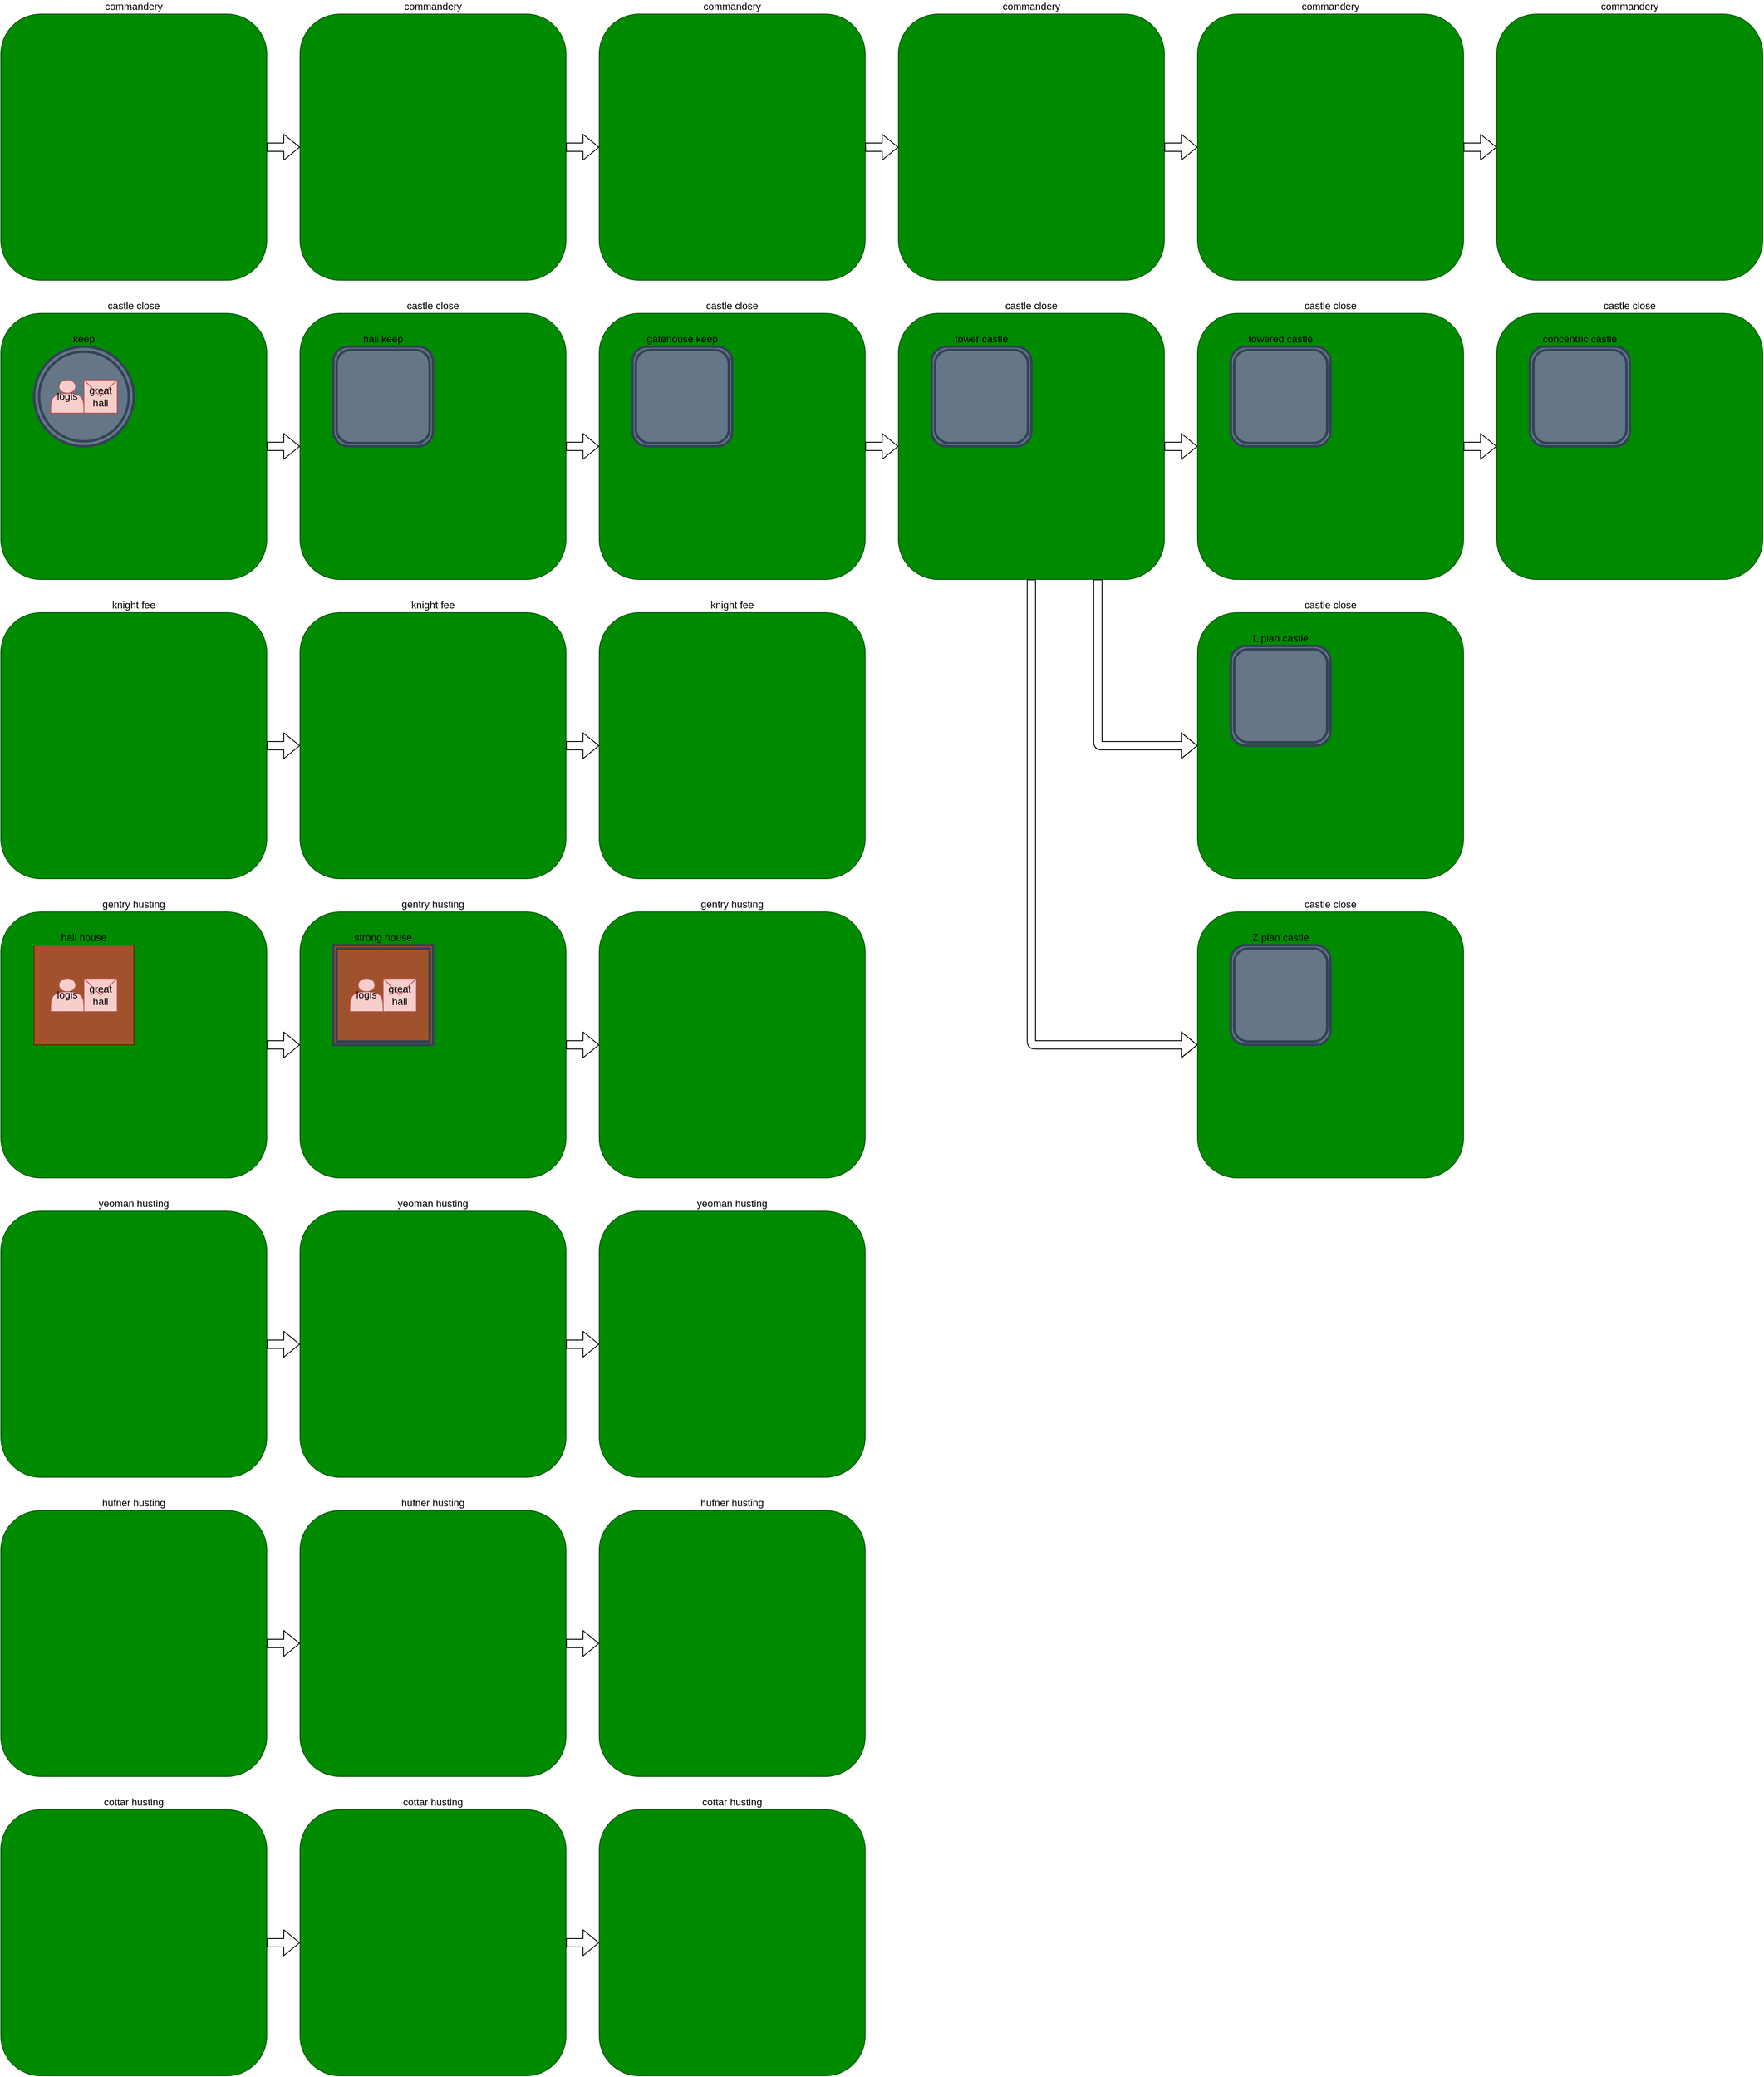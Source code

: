 <mxfile version="13.9.9" type="device"><diagram id="iEs-t6_2JqMRyRlzOpIM" name="Pagina-1"><mxGraphModel dx="2434" dy="1411" grid="1" gridSize="10" guides="1" tooltips="1" connect="1" arrows="1" fold="1" page="1" pageScale="1" pageWidth="827" pageHeight="1169" math="0" shadow="0"><root><mxCell id="0"/><mxCell id="1" parent="0"/><mxCell id="UBVp5U2QCfXxBztBTk3d-1" value="commandery" style="rounded=1;whiteSpace=wrap;html=1;labelPosition=center;verticalLabelPosition=top;align=center;verticalAlign=bottom;fillColor=#008a00;strokeColor=#005700;labelBackgroundColor=none;" vertex="1" parent="1"><mxGeometry x="40" y="40" width="320" height="320" as="geometry"/></mxCell><mxCell id="UBVp5U2QCfXxBztBTk3d-2" value="castle close" style="rounded=1;whiteSpace=wrap;html=1;labelPosition=center;verticalLabelPosition=top;align=center;verticalAlign=bottom;fillColor=#008a00;strokeColor=#005700;" vertex="1" parent="1"><mxGeometry x="40" y="400" width="320" height="320" as="geometry"/></mxCell><mxCell id="UBVp5U2QCfXxBztBTk3d-3" value="knight fee" style="rounded=1;whiteSpace=wrap;html=1;labelPosition=center;verticalLabelPosition=top;align=center;verticalAlign=bottom;fillColor=#008a00;strokeColor=#005700;" vertex="1" parent="1"><mxGeometry x="40" y="760" width="320" height="320" as="geometry"/></mxCell><mxCell id="UBVp5U2QCfXxBztBTk3d-4" value="gentry husting" style="rounded=1;whiteSpace=wrap;html=1;labelPosition=center;verticalLabelPosition=top;align=center;verticalAlign=bottom;fillColor=#008a00;strokeColor=#005700;" vertex="1" parent="1"><mxGeometry x="40" y="1120" width="320" height="320" as="geometry"/></mxCell><mxCell id="UBVp5U2QCfXxBztBTk3d-5" value="yeoman husting" style="rounded=1;whiteSpace=wrap;html=1;labelPosition=center;verticalLabelPosition=top;align=center;verticalAlign=bottom;fillColor=#008a00;strokeColor=#005700;" vertex="1" parent="1"><mxGeometry x="40" y="1480" width="320" height="320" as="geometry"/></mxCell><mxCell id="UBVp5U2QCfXxBztBTk3d-6" value="hufner husting" style="rounded=1;whiteSpace=wrap;html=1;labelPosition=center;verticalLabelPosition=top;align=center;verticalAlign=bottom;fillColor=#008a00;strokeColor=#005700;" vertex="1" parent="1"><mxGeometry x="40" y="1840" width="320" height="320" as="geometry"/></mxCell><mxCell id="UBVp5U2QCfXxBztBTk3d-7" value="cottar husting" style="rounded=1;whiteSpace=wrap;html=1;labelPosition=center;verticalLabelPosition=top;align=center;verticalAlign=bottom;fillColor=#008a00;strokeColor=#005700;" vertex="1" parent="1"><mxGeometry x="40" y="2200" width="320" height="320" as="geometry"/></mxCell><mxCell id="UBVp5U2QCfXxBztBTk3d-8" value="hall house" style="rounded=0;whiteSpace=wrap;html=1;fillColor=#a0522d;strokeColor=#6D1F00;labelPosition=center;verticalLabelPosition=top;align=center;verticalAlign=bottom;" vertex="1" parent="1"><mxGeometry x="80" y="1160" width="120" height="120" as="geometry"/></mxCell><mxCell id="UBVp5U2QCfXxBztBTk3d-9" value="logis" style="shape=actor;whiteSpace=wrap;html=1;fillColor=#f8cecc;strokeColor=#b85450;" vertex="1" parent="1"><mxGeometry x="100" y="1200" width="40" height="40" as="geometry"/></mxCell><mxCell id="UBVp5U2QCfXxBztBTk3d-10" value="great&lt;br&gt;hall" style="shape=message;html=1;whiteSpace=wrap;html=1;outlineConnect=0;fillColor=#f8cecc;strokeColor=#b85450;" vertex="1" parent="1"><mxGeometry x="140" y="1200" width="40" height="40" as="geometry"/></mxCell><mxCell id="UBVp5U2QCfXxBztBTk3d-11" value="gentry husting" style="rounded=1;whiteSpace=wrap;html=1;labelPosition=center;verticalLabelPosition=top;align=center;verticalAlign=bottom;fillColor=#008a00;strokeColor=#005700;" vertex="1" parent="1"><mxGeometry x="400" y="1120" width="320" height="320" as="geometry"/></mxCell><mxCell id="UBVp5U2QCfXxBztBTk3d-12" value="" style="shape=flexArrow;endArrow=classic;html=1;fontColor=#000000;entryX=0;entryY=0.5;entryDx=0;entryDy=0;exitX=1;exitY=0.5;exitDx=0;exitDy=0;" edge="1" parent="1" source="UBVp5U2QCfXxBztBTk3d-4" target="UBVp5U2QCfXxBztBTk3d-11"><mxGeometry width="50" height="50" relative="1" as="geometry"><mxPoint x="380" y="1310" as="sourcePoint"/><mxPoint x="330" y="1220" as="targetPoint"/></mxGeometry></mxCell><mxCell id="UBVp5U2QCfXxBztBTk3d-13" value="yeoman husting" style="rounded=1;whiteSpace=wrap;html=1;labelPosition=center;verticalLabelPosition=top;align=center;verticalAlign=bottom;fillColor=#008a00;strokeColor=#005700;" vertex="1" parent="1"><mxGeometry x="400" y="1480" width="320" height="320" as="geometry"/></mxCell><mxCell id="UBVp5U2QCfXxBztBTk3d-14" value="hufner husting" style="rounded=1;whiteSpace=wrap;html=1;labelPosition=center;verticalLabelPosition=top;align=center;verticalAlign=bottom;fillColor=#008a00;strokeColor=#005700;" vertex="1" parent="1"><mxGeometry x="400" y="1840" width="320" height="320" as="geometry"/></mxCell><mxCell id="UBVp5U2QCfXxBztBTk3d-15" value="cottar husting" style="rounded=1;whiteSpace=wrap;html=1;labelPosition=center;verticalLabelPosition=top;align=center;verticalAlign=bottom;fillColor=#008a00;strokeColor=#005700;" vertex="1" parent="1"><mxGeometry x="400" y="2200" width="320" height="320" as="geometry"/></mxCell><mxCell id="UBVp5U2QCfXxBztBTk3d-16" value="knight fee" style="rounded=1;whiteSpace=wrap;html=1;labelPosition=center;verticalLabelPosition=top;align=center;verticalAlign=bottom;fillColor=#008a00;strokeColor=#005700;" vertex="1" parent="1"><mxGeometry x="400" y="760" width="320" height="320" as="geometry"/></mxCell><mxCell id="UBVp5U2QCfXxBztBTk3d-17" value="castle close" style="rounded=1;whiteSpace=wrap;html=1;labelPosition=center;verticalLabelPosition=top;align=center;verticalAlign=bottom;fillColor=#008a00;strokeColor=#005700;" vertex="1" parent="1"><mxGeometry x="400" y="400" width="320" height="320" as="geometry"/></mxCell><mxCell id="UBVp5U2QCfXxBztBTk3d-18" value="commandery" style="rounded=1;whiteSpace=wrap;html=1;labelPosition=center;verticalLabelPosition=top;align=center;verticalAlign=bottom;fillColor=#008a00;strokeColor=#005700;labelBackgroundColor=none;" vertex="1" parent="1"><mxGeometry x="400" y="40" width="320" height="320" as="geometry"/></mxCell><mxCell id="UBVp5U2QCfXxBztBTk3d-19" value="" style="shape=flexArrow;endArrow=classic;html=1;fontColor=#000000;entryX=0;entryY=0.5;entryDx=0;entryDy=0;exitX=1;exitY=0.5;exitDx=0;exitDy=0;" edge="1" parent="1" source="UBVp5U2QCfXxBztBTk3d-5" target="UBVp5U2QCfXxBztBTk3d-13"><mxGeometry width="50" height="50" relative="1" as="geometry"><mxPoint x="280" y="1680" as="sourcePoint"/><mxPoint x="330" y="1630" as="targetPoint"/></mxGeometry></mxCell><mxCell id="UBVp5U2QCfXxBztBTk3d-20" value="" style="shape=flexArrow;endArrow=classic;html=1;fontColor=#000000;entryX=0;entryY=0.5;entryDx=0;entryDy=0;exitX=1;exitY=0.5;exitDx=0;exitDy=0;" edge="1" parent="1" source="UBVp5U2QCfXxBztBTk3d-6" target="UBVp5U2QCfXxBztBTk3d-14"><mxGeometry width="50" height="50" relative="1" as="geometry"><mxPoint x="280" y="2080" as="sourcePoint"/><mxPoint x="330" y="2030" as="targetPoint"/></mxGeometry></mxCell><mxCell id="UBVp5U2QCfXxBztBTk3d-21" value="" style="shape=flexArrow;endArrow=classic;html=1;fontColor=#000000;entryX=0;entryY=0.5;entryDx=0;entryDy=0;exitX=1;exitY=0.5;exitDx=0;exitDy=0;" edge="1" parent="1" source="UBVp5U2QCfXxBztBTk3d-7" target="UBVp5U2QCfXxBztBTk3d-15"><mxGeometry width="50" height="50" relative="1" as="geometry"><mxPoint x="280" y="2280" as="sourcePoint"/><mxPoint x="330" y="2230" as="targetPoint"/></mxGeometry></mxCell><mxCell id="UBVp5U2QCfXxBztBTk3d-22" value="" style="shape=flexArrow;endArrow=classic;html=1;fontColor=#000000;entryX=0;entryY=0.5;entryDx=0;entryDy=0;exitX=1;exitY=0.5;exitDx=0;exitDy=0;" edge="1" parent="1" source="UBVp5U2QCfXxBztBTk3d-3" target="UBVp5U2QCfXxBztBTk3d-16"><mxGeometry width="50" height="50" relative="1" as="geometry"><mxPoint x="280" y="880" as="sourcePoint"/><mxPoint x="330" y="830" as="targetPoint"/></mxGeometry></mxCell><mxCell id="UBVp5U2QCfXxBztBTk3d-23" value="" style="shape=flexArrow;endArrow=classic;html=1;fontColor=#000000;entryX=0;entryY=0.5;entryDx=0;entryDy=0;exitX=1;exitY=0.5;exitDx=0;exitDy=0;" edge="1" parent="1" source="UBVp5U2QCfXxBztBTk3d-2" target="UBVp5U2QCfXxBztBTk3d-17"><mxGeometry width="50" height="50" relative="1" as="geometry"><mxPoint x="280" y="480" as="sourcePoint"/><mxPoint x="330" y="430" as="targetPoint"/></mxGeometry></mxCell><mxCell id="UBVp5U2QCfXxBztBTk3d-24" value="" style="shape=flexArrow;endArrow=classic;html=1;fontColor=#000000;entryX=0;entryY=0.5;entryDx=0;entryDy=0;exitX=1;exitY=0.5;exitDx=0;exitDy=0;" edge="1" parent="1" source="UBVp5U2QCfXxBztBTk3d-1" target="UBVp5U2QCfXxBztBTk3d-18"><mxGeometry width="50" height="50" relative="1" as="geometry"><mxPoint x="280" y="180" as="sourcePoint"/><mxPoint x="330" y="130" as="targetPoint"/></mxGeometry></mxCell><mxCell id="UBVp5U2QCfXxBztBTk3d-28" value="strong house" style="shape=ext;double=1;rounded=0;whiteSpace=wrap;html=1;labelBackgroundColor=none;strokeColor=#314354;strokeWidth=3;fillColor=#A0522D;labelPosition=center;verticalLabelPosition=top;align=center;verticalAlign=bottom;" vertex="1" parent="1"><mxGeometry x="440" y="1160" width="120" height="120" as="geometry"/></mxCell><mxCell id="UBVp5U2QCfXxBztBTk3d-29" value="logis" style="shape=actor;whiteSpace=wrap;html=1;fillColor=#f8cecc;strokeColor=#b85450;" vertex="1" parent="1"><mxGeometry x="460" y="1200" width="40" height="40" as="geometry"/></mxCell><mxCell id="UBVp5U2QCfXxBztBTk3d-30" value="great&lt;br&gt;hall" style="shape=message;html=1;whiteSpace=wrap;html=1;outlineConnect=0;fillColor=#f8cecc;strokeColor=#b85450;" vertex="1" parent="1"><mxGeometry x="500" y="1200" width="40" height="40" as="geometry"/></mxCell><mxCell id="UBVp5U2QCfXxBztBTk3d-31" value="keep" style="ellipse;shape=doubleEllipse;whiteSpace=wrap;html=1;labelBackgroundColor=none;strokeWidth=3;fillColor=#647687;strokeColor=#314354;labelPosition=center;verticalLabelPosition=top;align=center;verticalAlign=bottom;" vertex="1" parent="1"><mxGeometry x="80" y="440" width="120" height="120" as="geometry"/></mxCell><mxCell id="UBVp5U2QCfXxBztBTk3d-32" value="logis" style="shape=actor;whiteSpace=wrap;html=1;fillColor=#f8cecc;strokeColor=#b85450;" vertex="1" parent="1"><mxGeometry x="100" y="480" width="40" height="40" as="geometry"/></mxCell><mxCell id="UBVp5U2QCfXxBztBTk3d-33" value="great&lt;br&gt;hall" style="shape=message;html=1;whiteSpace=wrap;html=1;outlineConnect=0;fillColor=#f8cecc;strokeColor=#b85450;" vertex="1" parent="1"><mxGeometry x="140" y="480" width="40" height="40" as="geometry"/></mxCell><mxCell id="UBVp5U2QCfXxBztBTk3d-34" value="hall keep" style="shape=ext;double=1;rounded=1;whiteSpace=wrap;html=1;labelBackgroundColor=none;strokeColor=#314354;strokeWidth=3;fillColor=#647687;labelPosition=center;verticalLabelPosition=top;align=center;verticalAlign=bottom;" vertex="1" parent="1"><mxGeometry x="440" y="440" width="120" height="120" as="geometry"/></mxCell><mxCell id="UBVp5U2QCfXxBztBTk3d-35" value="castle close" style="rounded=1;whiteSpace=wrap;html=1;labelPosition=center;verticalLabelPosition=top;align=center;verticalAlign=bottom;fillColor=#008a00;strokeColor=#005700;" vertex="1" parent="1"><mxGeometry x="760" y="400" width="320" height="320" as="geometry"/></mxCell><mxCell id="UBVp5U2QCfXxBztBTk3d-36" value="" style="shape=flexArrow;endArrow=classic;html=1;fontColor=#000000;entryX=0;entryY=0.5;entryDx=0;entryDy=0;exitX=1;exitY=0.5;exitDx=0;exitDy=0;" edge="1" parent="1" source="UBVp5U2QCfXxBztBTk3d-17" target="UBVp5U2QCfXxBztBTk3d-35"><mxGeometry width="50" height="50" relative="1" as="geometry"><mxPoint x="650" y="610" as="sourcePoint"/><mxPoint x="700" y="560" as="targetPoint"/></mxGeometry></mxCell><mxCell id="UBVp5U2QCfXxBztBTk3d-37" value="gatehouse keep" style="shape=ext;double=1;rounded=1;whiteSpace=wrap;html=1;labelBackgroundColor=none;strokeColor=#314354;strokeWidth=3;fillColor=#647687;labelPosition=center;verticalLabelPosition=top;align=center;verticalAlign=bottom;" vertex="1" parent="1"><mxGeometry x="800" y="440" width="120" height="120" as="geometry"/></mxCell><mxCell id="UBVp5U2QCfXxBztBTk3d-38" value="castle close" style="rounded=1;whiteSpace=wrap;html=1;labelPosition=center;verticalLabelPosition=top;align=center;verticalAlign=bottom;fillColor=#008a00;strokeColor=#005700;" vertex="1" parent="1"><mxGeometry x="1120" y="400" width="320" height="320" as="geometry"/></mxCell><mxCell id="UBVp5U2QCfXxBztBTk3d-39" value="tower castle" style="shape=ext;double=1;rounded=1;whiteSpace=wrap;html=1;labelBackgroundColor=none;strokeColor=#314354;strokeWidth=3;fillColor=#647687;labelPosition=center;verticalLabelPosition=top;align=center;verticalAlign=bottom;" vertex="1" parent="1"><mxGeometry x="1160" y="440" width="120" height="120" as="geometry"/></mxCell><mxCell id="UBVp5U2QCfXxBztBTk3d-40" value="" style="shape=flexArrow;endArrow=classic;html=1;fontColor=#000000;entryX=0;entryY=0.5;entryDx=0;entryDy=0;exitX=1;exitY=0.5;exitDx=0;exitDy=0;" edge="1" parent="1" source="UBVp5U2QCfXxBztBTk3d-35" target="UBVp5U2QCfXxBztBTk3d-38"><mxGeometry width="50" height="50" relative="1" as="geometry"><mxPoint x="1150" y="550" as="sourcePoint"/><mxPoint x="1200" y="500" as="targetPoint"/></mxGeometry></mxCell><mxCell id="UBVp5U2QCfXxBztBTk3d-41" value="castle close" style="rounded=1;whiteSpace=wrap;html=1;labelPosition=center;verticalLabelPosition=top;align=center;verticalAlign=bottom;fillColor=#008a00;strokeColor=#005700;" vertex="1" parent="1"><mxGeometry x="1480" y="400" width="320" height="320" as="geometry"/></mxCell><mxCell id="UBVp5U2QCfXxBztBTk3d-42" value="towered castle" style="shape=ext;double=1;rounded=1;whiteSpace=wrap;html=1;labelBackgroundColor=none;strokeColor=#314354;strokeWidth=3;fillColor=#647687;labelPosition=center;verticalLabelPosition=top;align=center;verticalAlign=bottom;" vertex="1" parent="1"><mxGeometry x="1520" y="440" width="120" height="120" as="geometry"/></mxCell><mxCell id="UBVp5U2QCfXxBztBTk3d-43" value="" style="shape=flexArrow;endArrow=classic;html=1;fontColor=#000000;entryX=0;entryY=0.5;entryDx=0;entryDy=0;exitX=1;exitY=0.5;exitDx=0;exitDy=0;" edge="1" parent="1" source="UBVp5U2QCfXxBztBTk3d-38" target="UBVp5U2QCfXxBztBTk3d-41"><mxGeometry width="50" height="50" relative="1" as="geometry"><mxPoint x="1350" y="550" as="sourcePoint"/><mxPoint x="1400" y="500" as="targetPoint"/></mxGeometry></mxCell><mxCell id="UBVp5U2QCfXxBztBTk3d-44" value="castle close" style="rounded=1;whiteSpace=wrap;html=1;labelPosition=center;verticalLabelPosition=top;align=center;verticalAlign=bottom;fillColor=#008a00;strokeColor=#005700;" vertex="1" parent="1"><mxGeometry x="1480" y="760" width="320" height="320" as="geometry"/></mxCell><mxCell id="UBVp5U2QCfXxBztBTk3d-45" value="L plan castle" style="shape=ext;double=1;rounded=1;whiteSpace=wrap;html=1;labelBackgroundColor=none;strokeColor=#314354;strokeWidth=3;fillColor=#647687;labelPosition=center;verticalLabelPosition=top;align=center;verticalAlign=bottom;" vertex="1" parent="1"><mxGeometry x="1520" y="800" width="120" height="120" as="geometry"/></mxCell><mxCell id="UBVp5U2QCfXxBztBTk3d-46" value="castle close" style="rounded=1;whiteSpace=wrap;html=1;labelPosition=center;verticalLabelPosition=top;align=center;verticalAlign=bottom;fillColor=#008a00;strokeColor=#005700;" vertex="1" parent="1"><mxGeometry x="1480" y="1120" width="320" height="320" as="geometry"/></mxCell><mxCell id="UBVp5U2QCfXxBztBTk3d-47" value="Z plan castle" style="shape=ext;double=1;rounded=1;whiteSpace=wrap;html=1;labelBackgroundColor=none;strokeColor=#314354;strokeWidth=3;fillColor=#647687;labelPosition=center;verticalLabelPosition=top;align=center;verticalAlign=bottom;" vertex="1" parent="1"><mxGeometry x="1520" y="1160" width="120" height="120" as="geometry"/></mxCell><mxCell id="UBVp5U2QCfXxBztBTk3d-48" value="castle close" style="rounded=1;whiteSpace=wrap;html=1;labelPosition=center;verticalLabelPosition=top;align=center;verticalAlign=bottom;fillColor=#008a00;strokeColor=#005700;" vertex="1" parent="1"><mxGeometry x="1840" y="400" width="320" height="320" as="geometry"/></mxCell><mxCell id="UBVp5U2QCfXxBztBTk3d-49" value="concentric castle" style="shape=ext;double=1;rounded=1;whiteSpace=wrap;html=1;labelBackgroundColor=none;strokeColor=#314354;strokeWidth=3;fillColor=#647687;labelPosition=center;verticalLabelPosition=top;align=center;verticalAlign=bottom;" vertex="1" parent="1"><mxGeometry x="1880" y="440" width="120" height="120" as="geometry"/></mxCell><mxCell id="UBVp5U2QCfXxBztBTk3d-50" value="" style="shape=flexArrow;endArrow=classic;html=1;fontColor=#000000;entryX=0;entryY=0.5;entryDx=0;entryDy=0;exitX=1;exitY=0.5;exitDx=0;exitDy=0;" edge="1" parent="1" source="UBVp5U2QCfXxBztBTk3d-41" target="UBVp5U2QCfXxBztBTk3d-48"><mxGeometry width="50" height="50" relative="1" as="geometry"><mxPoint x="1710" y="520" as="sourcePoint"/><mxPoint x="1760" y="470" as="targetPoint"/></mxGeometry></mxCell><mxCell id="UBVp5U2QCfXxBztBTk3d-51" value="" style="shape=flexArrow;endArrow=classic;html=1;fontColor=#000000;entryX=0;entryY=0.5;entryDx=0;entryDy=0;exitX=0.75;exitY=1;exitDx=0;exitDy=0;" edge="1" parent="1" source="UBVp5U2QCfXxBztBTk3d-38" target="UBVp5U2QCfXxBztBTk3d-44"><mxGeometry width="50" height="50" relative="1" as="geometry"><mxPoint x="1450" y="770" as="sourcePoint"/><mxPoint x="1500" y="720" as="targetPoint"/><Array as="points"><mxPoint x="1360" y="920"/></Array></mxGeometry></mxCell><mxCell id="UBVp5U2QCfXxBztBTk3d-52" value="" style="shape=flexArrow;endArrow=classic;html=1;fontColor=#000000;entryX=0;entryY=0.5;entryDx=0;entryDy=0;exitX=0.5;exitY=1;exitDx=0;exitDy=0;" edge="1" parent="1" source="UBVp5U2QCfXxBztBTk3d-38" target="UBVp5U2QCfXxBztBTk3d-46"><mxGeometry width="50" height="50" relative="1" as="geometry"><mxPoint x="1450" y="1060" as="sourcePoint"/><mxPoint x="1500" y="1010" as="targetPoint"/><Array as="points"><mxPoint x="1280" y="1280"/></Array></mxGeometry></mxCell><mxCell id="UBVp5U2QCfXxBztBTk3d-53" value="commandery" style="rounded=1;whiteSpace=wrap;html=1;labelPosition=center;verticalLabelPosition=top;align=center;verticalAlign=bottom;fillColor=#008a00;strokeColor=#005700;labelBackgroundColor=none;" vertex="1" parent="1"><mxGeometry x="760" y="40" width="320" height="320" as="geometry"/></mxCell><mxCell id="UBVp5U2QCfXxBztBTk3d-54" value="commandery" style="rounded=1;whiteSpace=wrap;html=1;labelPosition=center;verticalLabelPosition=top;align=center;verticalAlign=bottom;fillColor=#008a00;strokeColor=#005700;labelBackgroundColor=none;" vertex="1" parent="1"><mxGeometry x="1120" y="40" width="320" height="320" as="geometry"/></mxCell><mxCell id="UBVp5U2QCfXxBztBTk3d-55" value="" style="shape=flexArrow;endArrow=classic;html=1;fontColor=#000000;entryX=0;entryY=0.5;entryDx=0;entryDy=0;exitX=1;exitY=0.5;exitDx=0;exitDy=0;" edge="1" parent="1" source="UBVp5U2QCfXxBztBTk3d-53" target="UBVp5U2QCfXxBztBTk3d-54"><mxGeometry width="50" height="50" relative="1" as="geometry"><mxPoint x="1050" y="190" as="sourcePoint"/><mxPoint x="1100" y="140" as="targetPoint"/></mxGeometry></mxCell><mxCell id="UBVp5U2QCfXxBztBTk3d-56" value="" style="shape=flexArrow;endArrow=classic;html=1;fontColor=#000000;entryX=0;entryY=0.5;entryDx=0;entryDy=0;exitX=1;exitY=0.5;exitDx=0;exitDy=0;" edge="1" parent="1" source="UBVp5U2QCfXxBztBTk3d-18" target="UBVp5U2QCfXxBztBTk3d-53"><mxGeometry width="50" height="50" relative="1" as="geometry"><mxPoint x="1050" y="190" as="sourcePoint"/><mxPoint x="1100" y="140" as="targetPoint"/></mxGeometry></mxCell><mxCell id="UBVp5U2QCfXxBztBTk3d-57" value="gentry husting" style="rounded=1;whiteSpace=wrap;html=1;labelPosition=center;verticalLabelPosition=top;align=center;verticalAlign=bottom;fillColor=#008a00;strokeColor=#005700;" vertex="1" parent="1"><mxGeometry x="760" y="1120" width="320" height="320" as="geometry"/></mxCell><mxCell id="UBVp5U2QCfXxBztBTk3d-58" value="" style="shape=flexArrow;endArrow=classic;html=1;fontColor=#000000;entryX=0;entryY=0.5;entryDx=0;entryDy=0;exitX=1;exitY=0.5;exitDx=0;exitDy=0;" edge="1" parent="1" source="UBVp5U2QCfXxBztBTk3d-11" target="UBVp5U2QCfXxBztBTk3d-57"><mxGeometry width="50" height="50" relative="1" as="geometry"><mxPoint x="810" y="1370" as="sourcePoint"/><mxPoint x="860" y="1320" as="targetPoint"/></mxGeometry></mxCell><mxCell id="UBVp5U2QCfXxBztBTk3d-59" value="yeoman husting" style="rounded=1;whiteSpace=wrap;html=1;labelPosition=center;verticalLabelPosition=top;align=center;verticalAlign=bottom;fillColor=#008a00;strokeColor=#005700;" vertex="1" parent="1"><mxGeometry x="760" y="1480" width="320" height="320" as="geometry"/></mxCell><mxCell id="UBVp5U2QCfXxBztBTk3d-60" value="" style="shape=flexArrow;endArrow=classic;html=1;fontColor=#000000;entryX=0;entryY=0.5;entryDx=0;entryDy=0;exitX=1;exitY=0.5;exitDx=0;exitDy=0;" edge="1" parent="1" source="UBVp5U2QCfXxBztBTk3d-13" target="UBVp5U2QCfXxBztBTk3d-59"><mxGeometry width="50" height="50" relative="1" as="geometry"><mxPoint x="810" y="1610" as="sourcePoint"/><mxPoint x="860" y="1560" as="targetPoint"/></mxGeometry></mxCell><mxCell id="UBVp5U2QCfXxBztBTk3d-61" value="hufner husting" style="rounded=1;whiteSpace=wrap;html=1;labelPosition=center;verticalLabelPosition=top;align=center;verticalAlign=bottom;fillColor=#008a00;strokeColor=#005700;" vertex="1" parent="1"><mxGeometry x="760" y="1840" width="320" height="320" as="geometry"/></mxCell><mxCell id="UBVp5U2QCfXxBztBTk3d-62" value="" style="shape=flexArrow;endArrow=classic;html=1;fontColor=#000000;entryX=0;entryY=0.5;entryDx=0;entryDy=0;exitX=1;exitY=0.5;exitDx=0;exitDy=0;" edge="1" parent="1" source="UBVp5U2QCfXxBztBTk3d-14" target="UBVp5U2QCfXxBztBTk3d-61"><mxGeometry width="50" height="50" relative="1" as="geometry"><mxPoint x="810" y="1960" as="sourcePoint"/><mxPoint x="860" y="1910" as="targetPoint"/></mxGeometry></mxCell><mxCell id="UBVp5U2QCfXxBztBTk3d-63" value="cottar husting" style="rounded=1;whiteSpace=wrap;html=1;labelPosition=center;verticalLabelPosition=top;align=center;verticalAlign=bottom;fillColor=#008a00;strokeColor=#005700;" vertex="1" parent="1"><mxGeometry x="760" y="2200" width="320" height="320" as="geometry"/></mxCell><mxCell id="UBVp5U2QCfXxBztBTk3d-64" value="" style="shape=flexArrow;endArrow=classic;html=1;fontColor=#000000;entryX=0;entryY=0.5;entryDx=0;entryDy=0;exitX=1;exitY=0.5;exitDx=0;exitDy=0;" edge="1" parent="1" source="UBVp5U2QCfXxBztBTk3d-15" target="UBVp5U2QCfXxBztBTk3d-63"><mxGeometry width="50" height="50" relative="1" as="geometry"><mxPoint x="810" y="2310" as="sourcePoint"/><mxPoint x="860" y="2260" as="targetPoint"/></mxGeometry></mxCell><mxCell id="UBVp5U2QCfXxBztBTk3d-65" value="knight fee" style="rounded=1;whiteSpace=wrap;html=1;labelPosition=center;verticalLabelPosition=top;align=center;verticalAlign=bottom;fillColor=#008a00;strokeColor=#005700;" vertex="1" parent="1"><mxGeometry x="760" y="760" width="320" height="320" as="geometry"/></mxCell><mxCell id="UBVp5U2QCfXxBztBTk3d-66" value="" style="shape=flexArrow;endArrow=classic;html=1;fontColor=#000000;entryX=0;entryY=0.5;entryDx=0;entryDy=0;" edge="1" parent="1" source="UBVp5U2QCfXxBztBTk3d-16" target="UBVp5U2QCfXxBztBTk3d-65"><mxGeometry width="50" height="50" relative="1" as="geometry"><mxPoint x="810" y="900" as="sourcePoint"/><mxPoint x="860" y="850" as="targetPoint"/></mxGeometry></mxCell><mxCell id="UBVp5U2QCfXxBztBTk3d-67" value="commandery" style="rounded=1;whiteSpace=wrap;html=1;labelPosition=center;verticalLabelPosition=top;align=center;verticalAlign=bottom;fillColor=#008a00;strokeColor=#005700;labelBackgroundColor=none;" vertex="1" parent="1"><mxGeometry x="1480" y="40" width="320" height="320" as="geometry"/></mxCell><mxCell id="UBVp5U2QCfXxBztBTk3d-68" value="commandery" style="rounded=1;whiteSpace=wrap;html=1;labelPosition=center;verticalLabelPosition=top;align=center;verticalAlign=bottom;fillColor=#008a00;strokeColor=#005700;labelBackgroundColor=none;" vertex="1" parent="1"><mxGeometry x="1840" y="40" width="320" height="320" as="geometry"/></mxCell><mxCell id="UBVp5U2QCfXxBztBTk3d-69" value="" style="shape=flexArrow;endArrow=classic;html=1;fontColor=#000000;entryX=0;entryY=0.5;entryDx=0;entryDy=0;exitX=1;exitY=0.5;exitDx=0;exitDy=0;" edge="1" parent="1" source="UBVp5U2QCfXxBztBTk3d-54" target="UBVp5U2QCfXxBztBTk3d-67"><mxGeometry width="50" height="50" relative="1" as="geometry"><mxPoint x="1580" y="280" as="sourcePoint"/><mxPoint x="1630" y="230" as="targetPoint"/></mxGeometry></mxCell><mxCell id="UBVp5U2QCfXxBztBTk3d-70" value="" style="shape=flexArrow;endArrow=classic;html=1;fontColor=#000000;entryX=0;entryY=0.5;entryDx=0;entryDy=0;exitX=1;exitY=0.5;exitDx=0;exitDy=0;" edge="1" parent="1" source="UBVp5U2QCfXxBztBTk3d-67" target="UBVp5U2QCfXxBztBTk3d-68"><mxGeometry width="50" height="50" relative="1" as="geometry"><mxPoint x="1940" y="280" as="sourcePoint"/><mxPoint x="1990" y="230" as="targetPoint"/></mxGeometry></mxCell></root></mxGraphModel></diagram></mxfile>